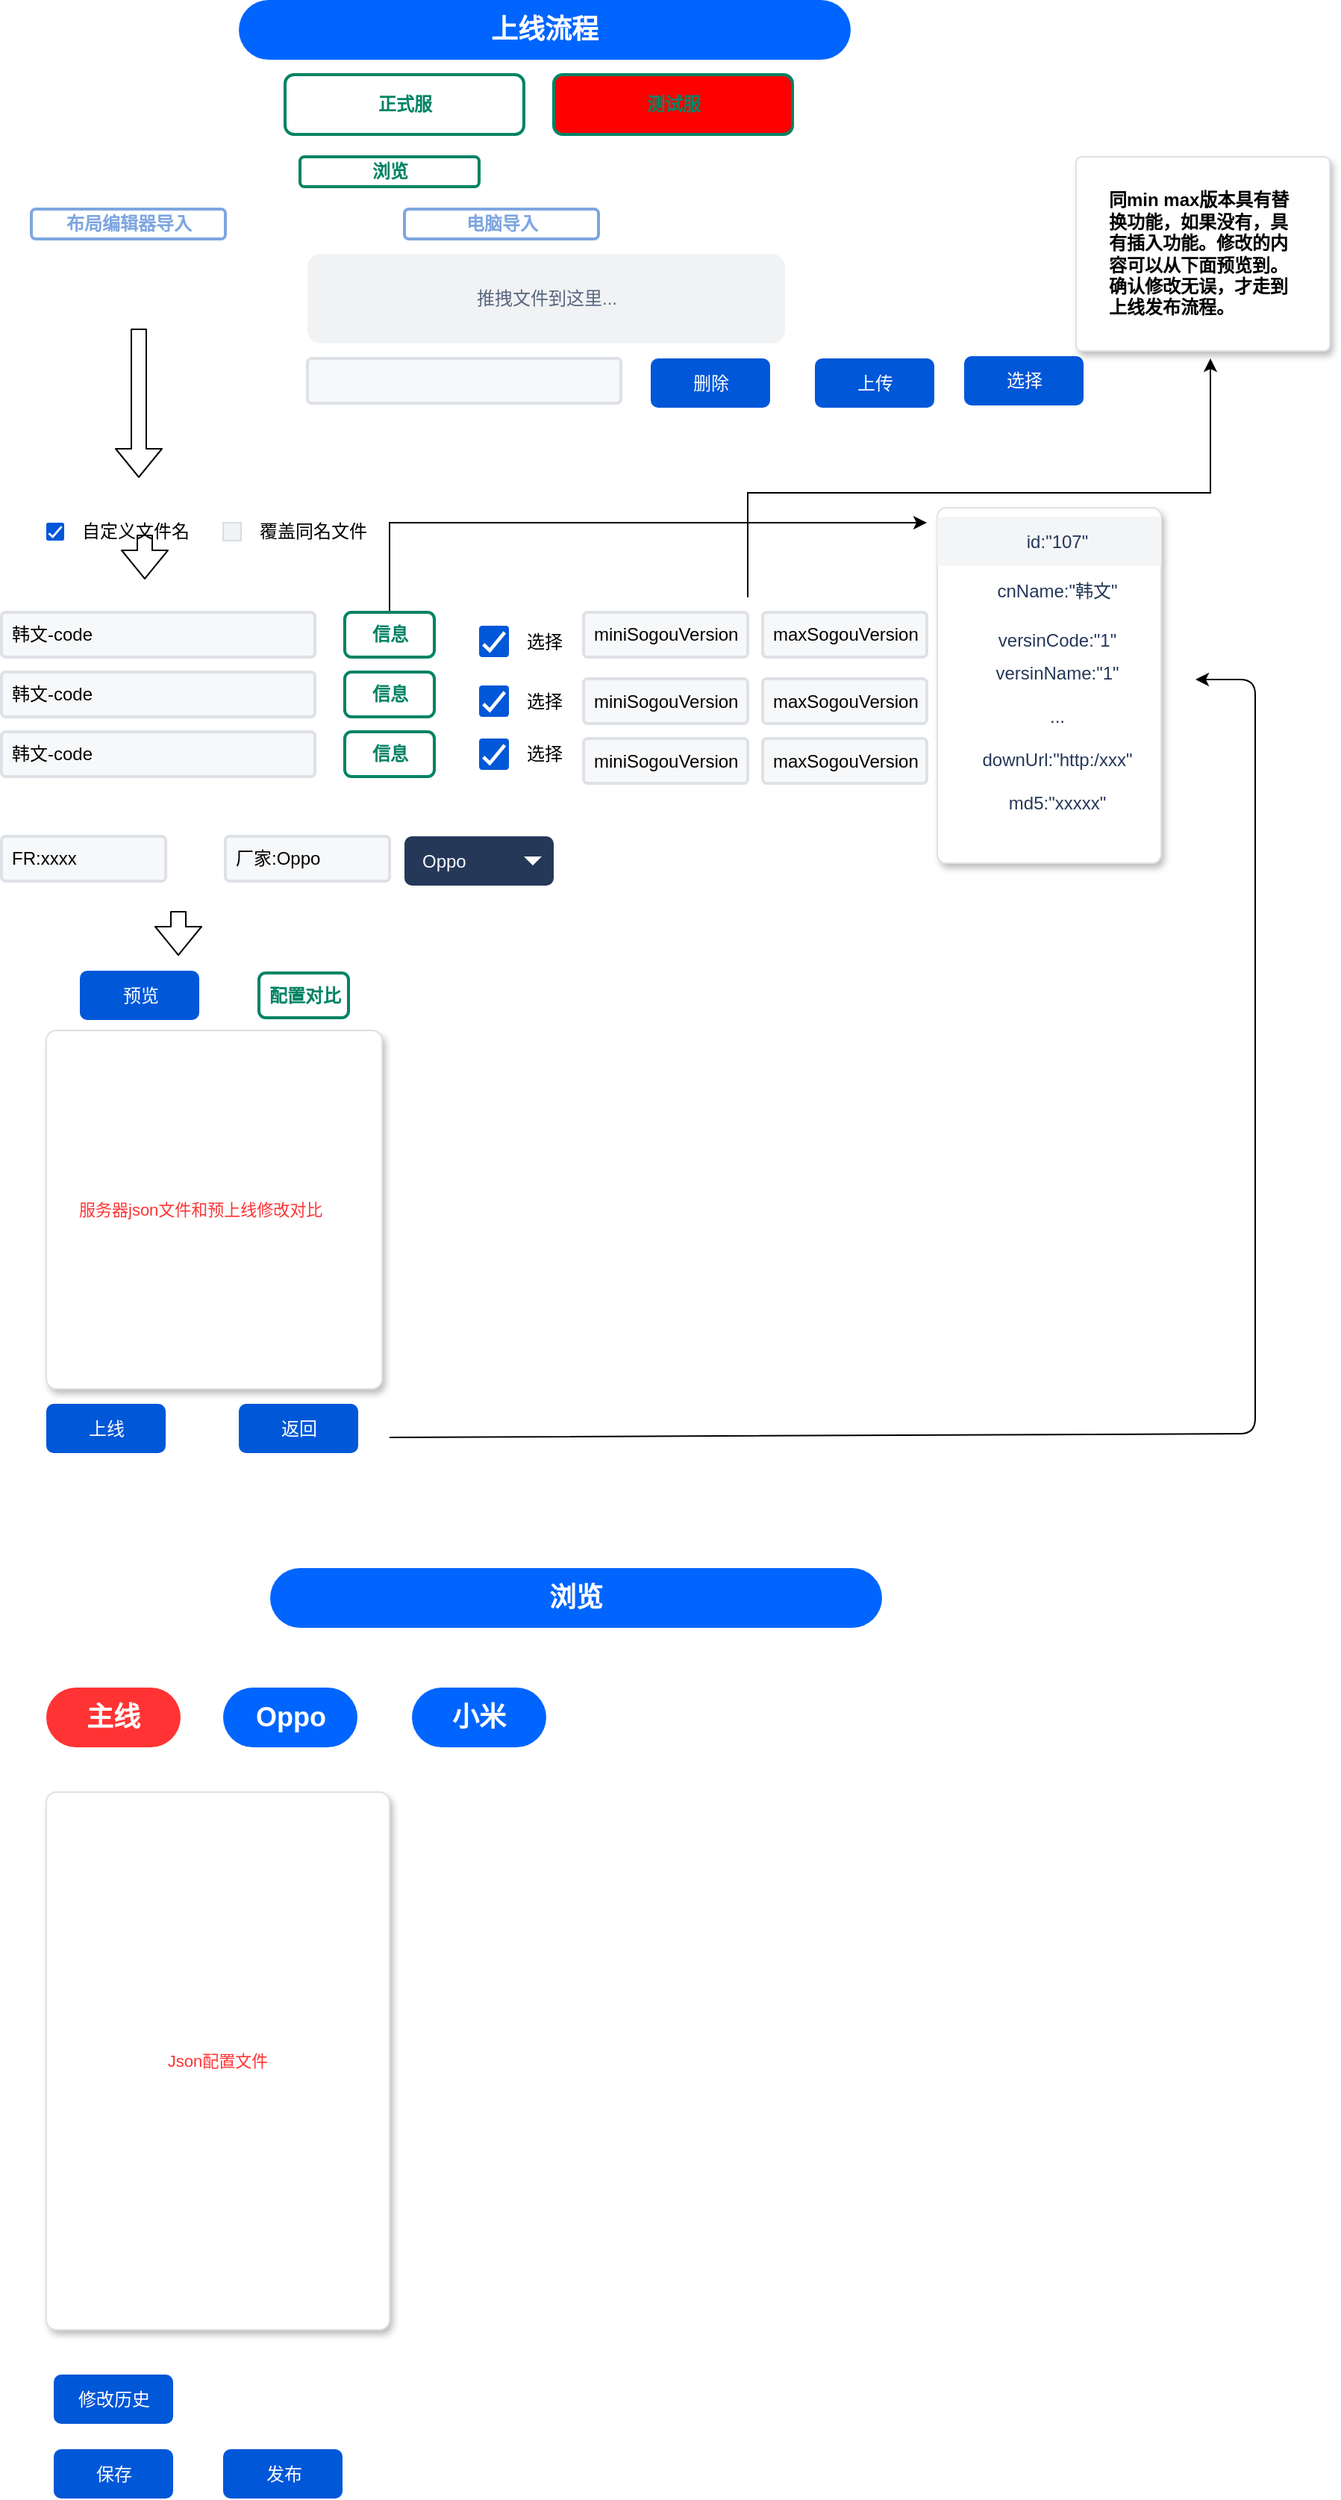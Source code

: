 <mxfile version="13.6.4" type="github">
  <diagram id="1EMLyv-aDlPW3CLGLThD" name="Page-1">
    <mxGraphModel dx="1038" dy="548" grid="1" gridSize="10" guides="1" tooltips="1" connect="1" arrows="1" fold="1" page="1" pageScale="1" pageWidth="3300" pageHeight="4681" math="0" shadow="0">
      <root>
        <mxCell id="0" />
        <mxCell id="1" parent="0" />
        <mxCell id="2cxDILAhDorEXdLIPszs-1" value="上线流程" style="rounded=1;fillColor=#0065FF;strokeColor=none;html=1;fontColor=#ffffff;align=center;verticalAlign=middle;whiteSpace=wrap;fontSize=18;fontStyle=1;arcSize=50" vertex="1" parent="1">
          <mxGeometry x="209" y="30" width="410" height="40" as="geometry" />
        </mxCell>
        <mxCell id="2cxDILAhDorEXdLIPszs-2" value="正式服" style="dashed=0;html=1;rounded=1;strokeColor=#008364;fontSize=12;align=center;fontStyle=1;strokeWidth=2;fontColor=#008364" vertex="1" parent="1">
          <mxGeometry x="240" y="80" width="160" height="40" as="geometry" />
        </mxCell>
        <mxCell id="2cxDILAhDorEXdLIPszs-3" value="测试服" style="dashed=0;html=1;rounded=1;strokeColor=#008364;fontSize=12;align=center;fontStyle=1;strokeWidth=2;fontColor=#008364;fillColor=#FF0000;" vertex="1" parent="1">
          <mxGeometry x="420" y="80" width="160" height="40" as="geometry" />
        </mxCell>
        <mxCell id="2cxDILAhDorEXdLIPszs-4" value="推拽文件到这里..." style="rounded=1;align=center;fillColor=#F1F2F4;strokeColor=none;html=1;fontColor=#596780;fontSize=12" vertex="1" parent="1">
          <mxGeometry x="255" y="200" width="320" height="60" as="geometry" />
        </mxCell>
        <mxCell id="2cxDILAhDorEXdLIPszs-5" value="" style="rounded=1;arcSize=9;fillColor=#F7F8F9;align=left;spacingLeft=5;strokeColor=#DEE1E6;html=1;strokeWidth=2;fontSize=12" vertex="1" parent="1">
          <mxGeometry x="255" y="270" width="210" height="30" as="geometry" />
        </mxCell>
        <mxCell id="2cxDILAhDorEXdLIPszs-6" value="删除" style="rounded=1;fillColor=#0057D8;align=center;strokeColor=none;html=1;fontColor=#ffffff;fontSize=12" vertex="1" parent="1">
          <mxGeometry x="485" y="270" width="80" height="33" as="geometry" />
        </mxCell>
        <mxCell id="2cxDILAhDorEXdLIPszs-7" value="自定义文件名" style="html=1;shadow=0;dashed=0;shape=mxgraph.atlassian.checkbox_2;fillColor=#0057D8;strokeColor=none;align=left;verticalAlign=middle;fontStyle=0;fontSize=12;labelPosition=right;verticalLabelPosition=middle;spacingLeft=10" vertex="1" parent="1">
          <mxGeometry x="80" y="380" width="12" height="12" as="geometry" />
        </mxCell>
        <mxCell id="2cxDILAhDorEXdLIPszs-8" value="覆盖同名文件" style="rounded=1;fillColor=#F0F2F5;strokeColor=#D8DCE3;align=left;verticalAlign=middle;fontStyle=0;fontSize=12;labelPosition=right;verticalLabelPosition=middle;spacingLeft=10;html=1;shadow=0;dashed=0;arcSize=0;" vertex="1" parent="1">
          <mxGeometry x="198.5" y="380" width="12" height="12" as="geometry" />
        </mxCell>
        <mxCell id="2cxDILAhDorEXdLIPszs-11" value="上传" style="rounded=1;fillColor=#0057D8;align=center;strokeColor=none;html=1;fontColor=#ffffff;fontSize=12" vertex="1" parent="1">
          <mxGeometry x="595" y="270" width="80" height="33" as="geometry" />
        </mxCell>
        <mxCell id="2cxDILAhDorEXdLIPszs-12" value="选择" style="rounded=1;fillColor=#0057D8;align=center;strokeColor=none;html=1;fontColor=#ffffff;fontSize=12" vertex="1" parent="1">
          <mxGeometry x="695" y="268.5" width="80" height="33" as="geometry" />
        </mxCell>
        <mxCell id="2cxDILAhDorEXdLIPszs-13" value="韩文-code" style="rounded=1;arcSize=9;fillColor=#F7F8F9;align=left;spacingLeft=5;strokeColor=#DEE1E6;html=1;strokeWidth=2;fontSize=12" vertex="1" parent="1">
          <mxGeometry x="50" y="440" width="210" height="30" as="geometry" />
        </mxCell>
        <mxCell id="2cxDILAhDorEXdLIPszs-14" value="韩文-code" style="rounded=1;arcSize=9;fillColor=#F7F8F9;align=left;spacingLeft=5;strokeColor=#DEE1E6;html=1;strokeWidth=2;fontSize=12" vertex="1" parent="1">
          <mxGeometry x="50" y="480" width="210" height="30" as="geometry" />
        </mxCell>
        <mxCell id="2cxDILAhDorEXdLIPszs-15" value="韩文-code" style="rounded=1;arcSize=9;fillColor=#F7F8F9;align=left;spacingLeft=5;strokeColor=#DEE1E6;html=1;strokeWidth=2;fontSize=12" vertex="1" parent="1">
          <mxGeometry x="50" y="520" width="210" height="30" as="geometry" />
        </mxCell>
        <mxCell id="2cxDILAhDorEXdLIPszs-35" style="edgeStyle=orthogonalEdgeStyle;rounded=0;orthogonalLoop=1;jettySize=auto;html=1;" edge="1" parent="1" source="2cxDILAhDorEXdLIPszs-16">
          <mxGeometry relative="1" as="geometry">
            <mxPoint x="670" y="380" as="targetPoint" />
            <Array as="points">
              <mxPoint x="310" y="380" />
              <mxPoint x="670" y="380" />
            </Array>
          </mxGeometry>
        </mxCell>
        <mxCell id="2cxDILAhDorEXdLIPszs-16" value="信息" style="dashed=0;html=1;rounded=1;strokeColor=#008364;fontSize=12;align=center;fontStyle=1;strokeWidth=2;fontColor=#008364" vertex="1" parent="1">
          <mxGeometry x="280" y="440" width="60" height="30" as="geometry" />
        </mxCell>
        <mxCell id="2cxDILAhDorEXdLIPszs-17" value="信息" style="dashed=0;html=1;rounded=1;strokeColor=#008364;fontSize=12;align=center;fontStyle=1;strokeWidth=2;fontColor=#008364" vertex="1" parent="1">
          <mxGeometry x="280" y="480" width="60" height="30" as="geometry" />
        </mxCell>
        <mxCell id="2cxDILAhDorEXdLIPszs-18" value="信息" style="dashed=0;html=1;rounded=1;strokeColor=#008364;fontSize=12;align=center;fontStyle=1;strokeWidth=2;fontColor=#008364" vertex="1" parent="1">
          <mxGeometry x="280" y="520" width="60" height="30" as="geometry" />
        </mxCell>
        <mxCell id="2cxDILAhDorEXdLIPszs-22" value="选择" style="html=1;shadow=0;dashed=0;shape=mxgraph.atlassian.checkbox_2;fillColor=#0057D8;strokeColor=none;align=left;verticalAlign=middle;fontStyle=0;fontSize=12;labelPosition=right;verticalLabelPosition=middle;spacingLeft=10" vertex="1" parent="1">
          <mxGeometry x="370" y="449" width="20" height="21" as="geometry" />
        </mxCell>
        <mxCell id="2cxDILAhDorEXdLIPszs-23" value="选择" style="html=1;shadow=0;dashed=0;shape=mxgraph.atlassian.checkbox_2;fillColor=#0057D8;strokeColor=none;align=left;verticalAlign=middle;fontStyle=0;fontSize=12;labelPosition=right;verticalLabelPosition=middle;spacingLeft=10" vertex="1" parent="1">
          <mxGeometry x="370" y="489" width="20" height="21" as="geometry" />
        </mxCell>
        <mxCell id="2cxDILAhDorEXdLIPszs-24" value="选择" style="html=1;shadow=0;dashed=0;shape=mxgraph.atlassian.checkbox_2;fillColor=#0057D8;strokeColor=none;align=left;verticalAlign=middle;fontStyle=0;fontSize=12;labelPosition=right;verticalLabelPosition=middle;spacingLeft=10" vertex="1" parent="1">
          <mxGeometry x="370" y="524.5" width="20" height="21" as="geometry" />
        </mxCell>
        <mxCell id="2cxDILAhDorEXdLIPszs-25" value="" style="rounded=1;fillColor=#ffffff;strokeColor=#DFE1E5;shadow=1;html=1;arcSize=4;align=center;" vertex="1" parent="1">
          <mxGeometry x="677" y="370" width="150" height="238" as="geometry" />
        </mxCell>
        <mxCell id="2cxDILAhDorEXdLIPszs-26" value="id:&quot;107&quot;" style="rounded=0;fillColor=#F4F5F7;strokeColor=none;shadow=0;html=1;align=center;fontSize=12;spacingLeft=10;fontColor=#253858;resizeWidth=1" vertex="1" parent="2cxDILAhDorEXdLIPszs-25">
          <mxGeometry width="150" height="33" relative="1" as="geometry">
            <mxPoint y="6" as="offset" />
          </mxGeometry>
        </mxCell>
        <mxCell id="2cxDILAhDorEXdLIPszs-27" value="cnName:&quot;韩文&quot;" style="rounded=0;fillColor=none;strokeColor=none;shadow=0;html=1;align=center;fontSize=12;spacingLeft=10;fontColor=#253858;resizeWidth=1" vertex="1" parent="2cxDILAhDorEXdLIPszs-25">
          <mxGeometry width="150" height="33" relative="1" as="geometry">
            <mxPoint y="39" as="offset" />
          </mxGeometry>
        </mxCell>
        <mxCell id="2cxDILAhDorEXdLIPszs-28" value="versinCode:&quot;1&quot;" style="rounded=0;fillColor=none;strokeColor=none;shadow=0;html=1;align=center;fontSize=12;spacingLeft=10;fontColor=#253858;resizeWidth=1" vertex="1" parent="2cxDILAhDorEXdLIPszs-25">
          <mxGeometry width="150" height="33" relative="1" as="geometry">
            <mxPoint y="72" as="offset" />
          </mxGeometry>
        </mxCell>
        <mxCell id="2cxDILAhDorEXdLIPszs-29" value="versinName:&quot;1&quot;" style="rounded=0;fillColor=none;strokeColor=none;shadow=0;html=1;align=center;fontSize=12;spacingLeft=10;fontColor=#253858;resizeWidth=1" vertex="1" parent="2cxDILAhDorEXdLIPszs-25">
          <mxGeometry y="95.91" width="150" height="29.306" as="geometry" />
        </mxCell>
        <mxCell id="2cxDILAhDorEXdLIPszs-30" value="..." style="rounded=0;fillColor=none;strokeColor=none;shadow=0;html=1;align=center;fontSize=12;spacingLeft=10;fontColor=#253858;resizeWidth=1" vertex="1" parent="2cxDILAhDorEXdLIPszs-25">
          <mxGeometry y="125.216" width="150" height="29.306" as="geometry" />
        </mxCell>
        <mxCell id="2cxDILAhDorEXdLIPszs-31" value="downUrl:&quot;http:/xxx&quot;" style="rounded=0;fillColor=none;strokeColor=none;shadow=0;html=1;align=center;fontSize=12;spacingLeft=10;fontColor=#253858;resizeWidth=1" vertex="1" parent="2cxDILAhDorEXdLIPszs-25">
          <mxGeometry y="154.522" width="150" height="29.306" as="geometry" />
        </mxCell>
        <mxCell id="2cxDILAhDorEXdLIPszs-32" value="md5:&quot;xxxxx&quot;" style="rounded=0;fillColor=none;strokeColor=none;shadow=0;html=1;align=center;fontSize=12;spacingLeft=10;fontColor=#253858;resizeWidth=1" vertex="1" parent="2cxDILAhDorEXdLIPszs-25">
          <mxGeometry y="183.828" width="150" height="29.306" as="geometry" />
        </mxCell>
        <mxCell id="2cxDILAhDorEXdLIPszs-64" style="edgeStyle=orthogonalEdgeStyle;rounded=0;orthogonalLoop=1;jettySize=auto;html=1;" edge="1" parent="1">
          <mxGeometry relative="1" as="geometry">
            <mxPoint x="860" y="270" as="targetPoint" />
            <mxPoint x="550" y="430" as="sourcePoint" />
            <Array as="points">
              <mxPoint x="550" y="360" />
              <mxPoint x="860" y="360" />
              <mxPoint x="860" y="270" />
            </Array>
          </mxGeometry>
        </mxCell>
        <mxCell id="2cxDILAhDorEXdLIPszs-36" value="miniSogouVersion" style="rounded=1;arcSize=9;fillColor=#F7F8F9;align=left;spacingLeft=5;strokeColor=#DEE1E6;html=1;strokeWidth=2;fontSize=12" vertex="1" parent="1">
          <mxGeometry x="440" y="440" width="110" height="30" as="geometry" />
        </mxCell>
        <mxCell id="2cxDILAhDorEXdLIPszs-37" value="maxSogouVersion" style="rounded=1;arcSize=9;fillColor=#F7F8F9;align=left;spacingLeft=5;strokeColor=#DEE1E6;html=1;strokeWidth=2;fontSize=12" vertex="1" parent="1">
          <mxGeometry x="560" y="440" width="110" height="30" as="geometry" />
        </mxCell>
        <mxCell id="2cxDILAhDorEXdLIPszs-38" value="miniSogouVersion" style="rounded=1;arcSize=9;fillColor=#F7F8F9;align=left;spacingLeft=5;strokeColor=#DEE1E6;html=1;strokeWidth=2;fontSize=12" vertex="1" parent="1">
          <mxGeometry x="440" y="484.5" width="110" height="30" as="geometry" />
        </mxCell>
        <mxCell id="2cxDILAhDorEXdLIPszs-39" value="maxSogouVersion" style="rounded=1;arcSize=9;fillColor=#F7F8F9;align=left;spacingLeft=5;strokeColor=#DEE1E6;html=1;strokeWidth=2;fontSize=12" vertex="1" parent="1">
          <mxGeometry x="560" y="484.5" width="110" height="30" as="geometry" />
        </mxCell>
        <mxCell id="2cxDILAhDorEXdLIPszs-40" value="miniSogouVersion" style="rounded=1;arcSize=9;fillColor=#F7F8F9;align=left;spacingLeft=5;strokeColor=#DEE1E6;html=1;strokeWidth=2;fontSize=12" vertex="1" parent="1">
          <mxGeometry x="440" y="524.5" width="110" height="30" as="geometry" />
        </mxCell>
        <mxCell id="2cxDILAhDorEXdLIPszs-41" value="maxSogouVersion" style="rounded=1;arcSize=9;fillColor=#F7F8F9;align=left;spacingLeft=5;strokeColor=#DEE1E6;html=1;strokeWidth=2;fontSize=12" vertex="1" parent="1">
          <mxGeometry x="560" y="524.5" width="110" height="30" as="geometry" />
        </mxCell>
        <mxCell id="2cxDILAhDorEXdLIPszs-42" value="预览" style="rounded=1;fillColor=#0057D8;align=center;strokeColor=none;html=1;fontColor=#ffffff;fontSize=12" vertex="1" parent="1">
          <mxGeometry x="102.5" y="680" width="80" height="33" as="geometry" />
        </mxCell>
        <mxCell id="2cxDILAhDorEXdLIPszs-43" value="配置对比" style="dashed=0;html=1;rounded=1;strokeColor=#008364;fontSize=12;align=center;fontStyle=1;strokeWidth=2;fontColor=#008364" vertex="1" parent="1">
          <mxGeometry x="222.5" y="681.5" width="60" height="30" as="geometry" />
        </mxCell>
        <mxCell id="2cxDILAhDorEXdLIPszs-45" value="" style="shape=flexArrow;endArrow=classic;html=1;" edge="1" parent="1">
          <mxGeometry width="50" height="50" relative="1" as="geometry">
            <mxPoint x="168.5" y="640" as="sourcePoint" />
            <mxPoint x="168.5" y="670" as="targetPoint" />
          </mxGeometry>
        </mxCell>
        <mxCell id="2cxDILAhDorEXdLIPszs-46" value="" style="shape=flexArrow;endArrow=classic;html=1;" edge="1" parent="1">
          <mxGeometry width="50" height="50" relative="1" as="geometry">
            <mxPoint x="146" y="388" as="sourcePoint" />
            <mxPoint x="146" y="418" as="targetPoint" />
          </mxGeometry>
        </mxCell>
        <mxCell id="2cxDILAhDorEXdLIPszs-47" value="&lt;span style=&quot;font-size: 11px&quot;&gt;&lt;font color=&quot;#ff3333&quot;&gt;服务器json文件和预上线修改对比&lt;/font&gt;&lt;/span&gt;" style="rounded=1;arcSize=3;fillColor=#ffffff;strokeColor=#DFE1E5;strokeWidth=1;shadow=1;align=left;html=1;whiteSpace=wrap;spacingLeft=20;spacingRight=20;fontSize=12" vertex="1" parent="1">
          <mxGeometry x="80" y="720" width="225" height="240" as="geometry" />
        </mxCell>
        <mxCell id="2cxDILAhDorEXdLIPszs-48" value="上线" style="rounded=1;fillColor=#0057D8;align=center;strokeColor=none;html=1;fontColor=#ffffff;fontSize=12" vertex="1" parent="1">
          <mxGeometry x="80" y="970" width="80" height="33" as="geometry" />
        </mxCell>
        <mxCell id="2cxDILAhDorEXdLIPszs-49" value="返回" style="rounded=1;fillColor=#0057D8;align=center;strokeColor=none;html=1;fontColor=#ffffff;fontSize=12" vertex="1" parent="1">
          <mxGeometry x="209" y="970" width="80" height="33" as="geometry" />
        </mxCell>
        <mxCell id="2cxDILAhDorEXdLIPszs-50" value="" style="endArrow=classic;html=1;" edge="1" parent="1">
          <mxGeometry width="50" height="50" relative="1" as="geometry">
            <mxPoint x="310" y="992.5" as="sourcePoint" />
            <mxPoint x="850" y="485" as="targetPoint" />
            <Array as="points">
              <mxPoint x="890" y="990" />
              <mxPoint x="890" y="485" />
            </Array>
          </mxGeometry>
        </mxCell>
        <mxCell id="2cxDILAhDorEXdLIPszs-51" value="FR:xxxx" style="rounded=1;arcSize=9;fillColor=#F7F8F9;align=left;spacingLeft=5;strokeColor=#DEE1E6;html=1;strokeWidth=2;fontSize=12" vertex="1" parent="1">
          <mxGeometry x="50" y="590" width="110" height="30" as="geometry" />
        </mxCell>
        <mxCell id="2cxDILAhDorEXdLIPszs-52" value="厂家:Oppo" style="rounded=1;arcSize=9;fillColor=#F7F8F9;align=left;spacingLeft=5;strokeColor=#DEE1E6;html=1;strokeWidth=2;fontSize=12" vertex="1" parent="1">
          <mxGeometry x="200" y="590" width="110" height="30" as="geometry" />
        </mxCell>
        <mxCell id="2cxDILAhDorEXdLIPszs-53" value="Oppo" style="rounded=1;fillColor=#253858;strokeColor=none;html=1;fontColor=#ffffff;align=left;fontSize=12;spacingLeft=10" vertex="1" parent="1">
          <mxGeometry x="320" y="590" width="100" height="33" as="geometry" />
        </mxCell>
        <mxCell id="2cxDILAhDorEXdLIPszs-54" value="" style="shape=triangle;direction=south;fillColor=#ffffff;strokeColor=none;html=1" vertex="1" parent="2cxDILAhDorEXdLIPszs-53">
          <mxGeometry x="1" y="0.5" width="12" height="6" relative="1" as="geometry">
            <mxPoint x="-20" y="-3" as="offset" />
          </mxGeometry>
        </mxCell>
        <mxCell id="2cxDILAhDorEXdLIPszs-55" value="浏览" style="dashed=0;html=1;rounded=1;strokeColor=#008364;fontSize=12;align=center;fontStyle=1;strokeWidth=2;fontColor=#008364" vertex="1" parent="1">
          <mxGeometry x="250" y="135" width="120" height="20" as="geometry" />
        </mxCell>
        <mxCell id="2cxDILAhDorEXdLIPszs-56" value="浏览" style="rounded=1;fillColor=#0065FF;strokeColor=none;html=1;fontColor=#ffffff;align=center;verticalAlign=middle;whiteSpace=wrap;fontSize=18;fontStyle=1;arcSize=50" vertex="1" parent="1">
          <mxGeometry x="230" y="1080" width="410" height="40" as="geometry" />
        </mxCell>
        <mxCell id="2cxDILAhDorEXdLIPszs-57" value="主线" style="rounded=1;strokeColor=none;html=1;fontColor=#ffffff;align=center;verticalAlign=middle;whiteSpace=wrap;fontSize=18;fontStyle=1;arcSize=50;fillColor=#FF3333;" vertex="1" parent="1">
          <mxGeometry x="80" y="1160" width="90" height="40" as="geometry" />
        </mxCell>
        <mxCell id="2cxDILAhDorEXdLIPszs-58" value="Oppo" style="rounded=1;fillColor=#0065FF;strokeColor=none;html=1;fontColor=#ffffff;align=center;verticalAlign=middle;whiteSpace=wrap;fontSize=18;fontStyle=1;arcSize=50" vertex="1" parent="1">
          <mxGeometry x="198.5" y="1160" width="90" height="40" as="geometry" />
        </mxCell>
        <mxCell id="2cxDILAhDorEXdLIPszs-59" value="小米" style="rounded=1;fillColor=#0065FF;strokeColor=none;html=1;fontColor=#ffffff;align=center;verticalAlign=middle;whiteSpace=wrap;fontSize=18;fontStyle=1;arcSize=50" vertex="1" parent="1">
          <mxGeometry x="325" y="1160" width="90" height="40" as="geometry" />
        </mxCell>
        <mxCell id="2cxDILAhDorEXdLIPszs-60" value="&lt;font color=&quot;#ff3333&quot;&gt;&lt;span style=&quot;font-size: 11px&quot;&gt;Json配置文件&lt;/span&gt;&lt;/font&gt;" style="rounded=1;arcSize=3;fillColor=#ffffff;strokeColor=#DFE1E5;strokeWidth=1;shadow=1;align=center;html=1;whiteSpace=wrap;spacingLeft=20;spacingRight=20;fontSize=12" vertex="1" parent="1">
          <mxGeometry x="80" y="1230" width="230" height="360" as="geometry" />
        </mxCell>
        <mxCell id="2cxDILAhDorEXdLIPszs-61" value="修改历史" style="rounded=1;fillColor=#0057D8;align=center;strokeColor=none;html=1;fontColor=#ffffff;fontSize=12" vertex="1" parent="1">
          <mxGeometry x="85" y="1620" width="80" height="33" as="geometry" />
        </mxCell>
        <mxCell id="2cxDILAhDorEXdLIPszs-62" value="保存" style="rounded=1;fillColor=#0057D8;align=center;strokeColor=none;html=1;fontColor=#ffffff;fontSize=12" vertex="1" parent="1">
          <mxGeometry x="85" y="1670" width="80" height="33" as="geometry" />
        </mxCell>
        <mxCell id="2cxDILAhDorEXdLIPszs-63" value="发布" style="rounded=1;fillColor=#0057D8;align=center;strokeColor=none;html=1;fontColor=#ffffff;fontSize=12" vertex="1" parent="1">
          <mxGeometry x="198.5" y="1670" width="80" height="33" as="geometry" />
        </mxCell>
        <mxCell id="2cxDILAhDorEXdLIPszs-65" value="&lt;b&gt;同min max版本具有替换功能，如果没有，具有插入功能。修改的内容可以从下面预览到。&lt;br&gt;确认修改无误，才走到上线发布流程。&lt;br&gt;&lt;/b&gt;" style="rounded=1;arcSize=3;fillColor=#ffffff;strokeColor=#DFE1E5;strokeWidth=1;shadow=1;align=left;html=1;whiteSpace=wrap;spacingLeft=20;spacingRight=20;fontSize=12" vertex="1" parent="1">
          <mxGeometry x="770" y="135" width="170" height="130" as="geometry" />
        </mxCell>
        <mxCell id="2cxDILAhDorEXdLIPszs-66" value="" style="shape=flexArrow;endArrow=classic;html=1;" edge="1" parent="1">
          <mxGeometry width="50" height="50" relative="1" as="geometry">
            <mxPoint x="142" y="250" as="sourcePoint" />
            <mxPoint x="142" y="350" as="targetPoint" />
          </mxGeometry>
        </mxCell>
        <mxCell id="2cxDILAhDorEXdLIPszs-67" value="布局编辑器导入" style="dashed=0;html=1;rounded=1;fontSize=12;align=center;fontStyle=1;strokeWidth=2;strokeColor=#7EA6E0;fontColor=#7EA6E0;" vertex="1" parent="1">
          <mxGeometry x="70" y="170" width="130" height="20" as="geometry" />
        </mxCell>
        <mxCell id="2cxDILAhDorEXdLIPszs-68" value="电脑导入" style="dashed=0;html=1;rounded=1;fontSize=12;align=center;fontStyle=1;strokeWidth=2;strokeColor=#7EA6E0;fontColor=#7EA6E0;" vertex="1" parent="1">
          <mxGeometry x="320" y="170" width="130" height="20" as="geometry" />
        </mxCell>
      </root>
    </mxGraphModel>
  </diagram>
</mxfile>
